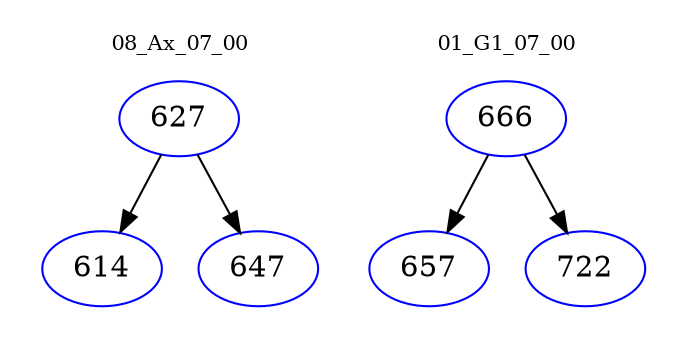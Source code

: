 digraph{
subgraph cluster_0 {
color = white
label = "08_Ax_07_00";
fontsize=10;
T0_627 [label="627", color="blue"]
T0_627 -> T0_614 [color="black"]
T0_614 [label="614", color="blue"]
T0_627 -> T0_647 [color="black"]
T0_647 [label="647", color="blue"]
}
subgraph cluster_1 {
color = white
label = "01_G1_07_00";
fontsize=10;
T1_666 [label="666", color="blue"]
T1_666 -> T1_657 [color="black"]
T1_657 [label="657", color="blue"]
T1_666 -> T1_722 [color="black"]
T1_722 [label="722", color="blue"]
}
}
